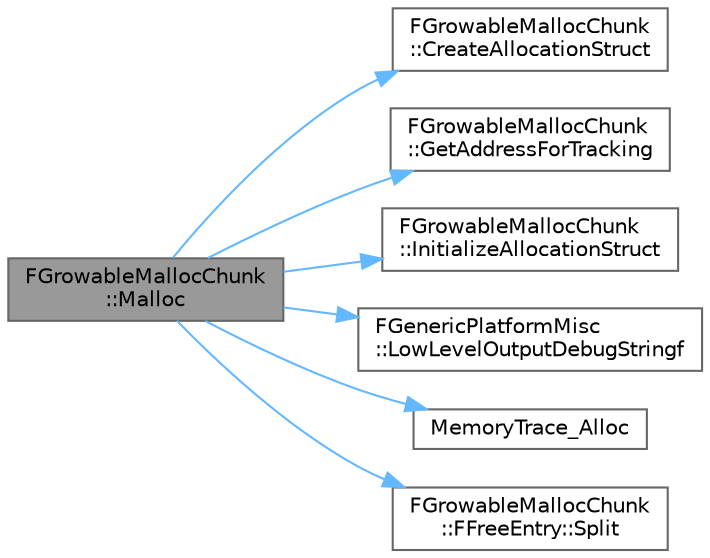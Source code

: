 digraph "FGrowableMallocChunk::Malloc"
{
 // INTERACTIVE_SVG=YES
 // LATEX_PDF_SIZE
  bgcolor="transparent";
  edge [fontname=Helvetica,fontsize=10,labelfontname=Helvetica,labelfontsize=10];
  node [fontname=Helvetica,fontsize=10,shape=box,height=0.2,width=0.4];
  rankdir="LR";
  Node1 [id="Node000001",label="FGrowableMallocChunk\l::Malloc",height=0.2,width=0.4,color="gray40", fillcolor="grey60", style="filled", fontcolor="black",tooltip=" "];
  Node1 -> Node2 [id="edge1_Node000001_Node000002",color="steelblue1",style="solid",tooltip=" "];
  Node2 [id="Node000002",label="FGrowableMallocChunk\l::CreateAllocationStruct",height=0.2,width=0.4,color="grey40", fillcolor="white", style="filled",URL="$d1/d68/classFGrowableMallocChunk.html#ad37c295b3192167d52377f3897fdbd01",tooltip="Creates an implementation specific subclass of FGrowableAllocationBase."];
  Node1 -> Node3 [id="edge2_Node000001_Node000003",color="steelblue1",style="solid",tooltip=" "];
  Node3 [id="Node000003",label="FGrowableMallocChunk\l::GetAddressForTracking",height=0.2,width=0.4,color="grey40", fillcolor="white", style="filled",URL="$d1/d68/classFGrowableMallocChunk.html#aa2e706cb9641d6720cebf603b054b2c5",tooltip=" "];
  Node1 -> Node4 [id="edge3_Node000001_Node000004",color="steelblue1",style="solid",tooltip=" "];
  Node4 [id="Node000004",label="FGrowableMallocChunk\l::InitializeAllocationStruct",height=0.2,width=0.4,color="grey40", fillcolor="white", style="filled",URL="$d1/d68/classFGrowableMallocChunk.html#af5a6868e8c94fc7411d029036a0ea098",tooltip="Lets the implementation fill in any specific fields of the allocation struct after the base fields ar..."];
  Node1 -> Node5 [id="edge4_Node000001_Node000005",color="steelblue1",style="solid",tooltip=" "];
  Node5 [id="Node000005",label="FGenericPlatformMisc\l::LowLevelOutputDebugStringf",height=0.2,width=0.4,color="grey40", fillcolor="white", style="filled",URL="$d1/de8/structFGenericPlatformMisc.html#abfb9c3f897edd1550db5f5794b4be43c",tooltip=" "];
  Node1 -> Node6 [id="edge5_Node000001_Node000006",color="steelblue1",style="solid",tooltip=" "];
  Node6 [id="Node000006",label="MemoryTrace_Alloc",height=0.2,width=0.4,color="grey40", fillcolor="white", style="filled",URL="$da/dd7/MemoryTrace_8h.html#ae73a28e5eaa1c931bb54e4c48f44e3fa",tooltip=" "];
  Node1 -> Node7 [id="edge6_Node000001_Node000007",color="steelblue1",style="solid",tooltip=" "];
  Node7 [id="Node000007",label="FGrowableMallocChunk\l::FFreeEntry::Split",height=0.2,width=0.4,color="grey40", fillcolor="white", style="filled",URL="$d3/da2/classFGrowableMallocChunk_1_1FFreeEntry.html#a548903add0349b8c3b6e2452c682d446",tooltip="Take a free chunk, and split it into a used chunk and a free chunk."];
}
